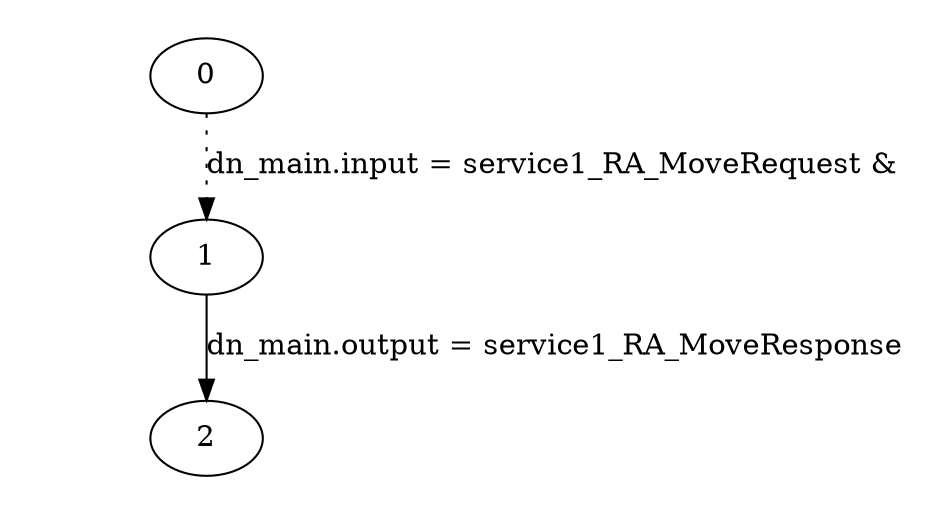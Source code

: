 digraph plan_fsm {
ratio="1.3";
margin="0.2";
size="8.0,11.4";
"0" -> "1" [style=dotted label="dn_main.input = service1_RA_MoveRequest &\n"]
"1" -> "2" [label="dn_main.output = service1_RA_MoveResponse"]
}

